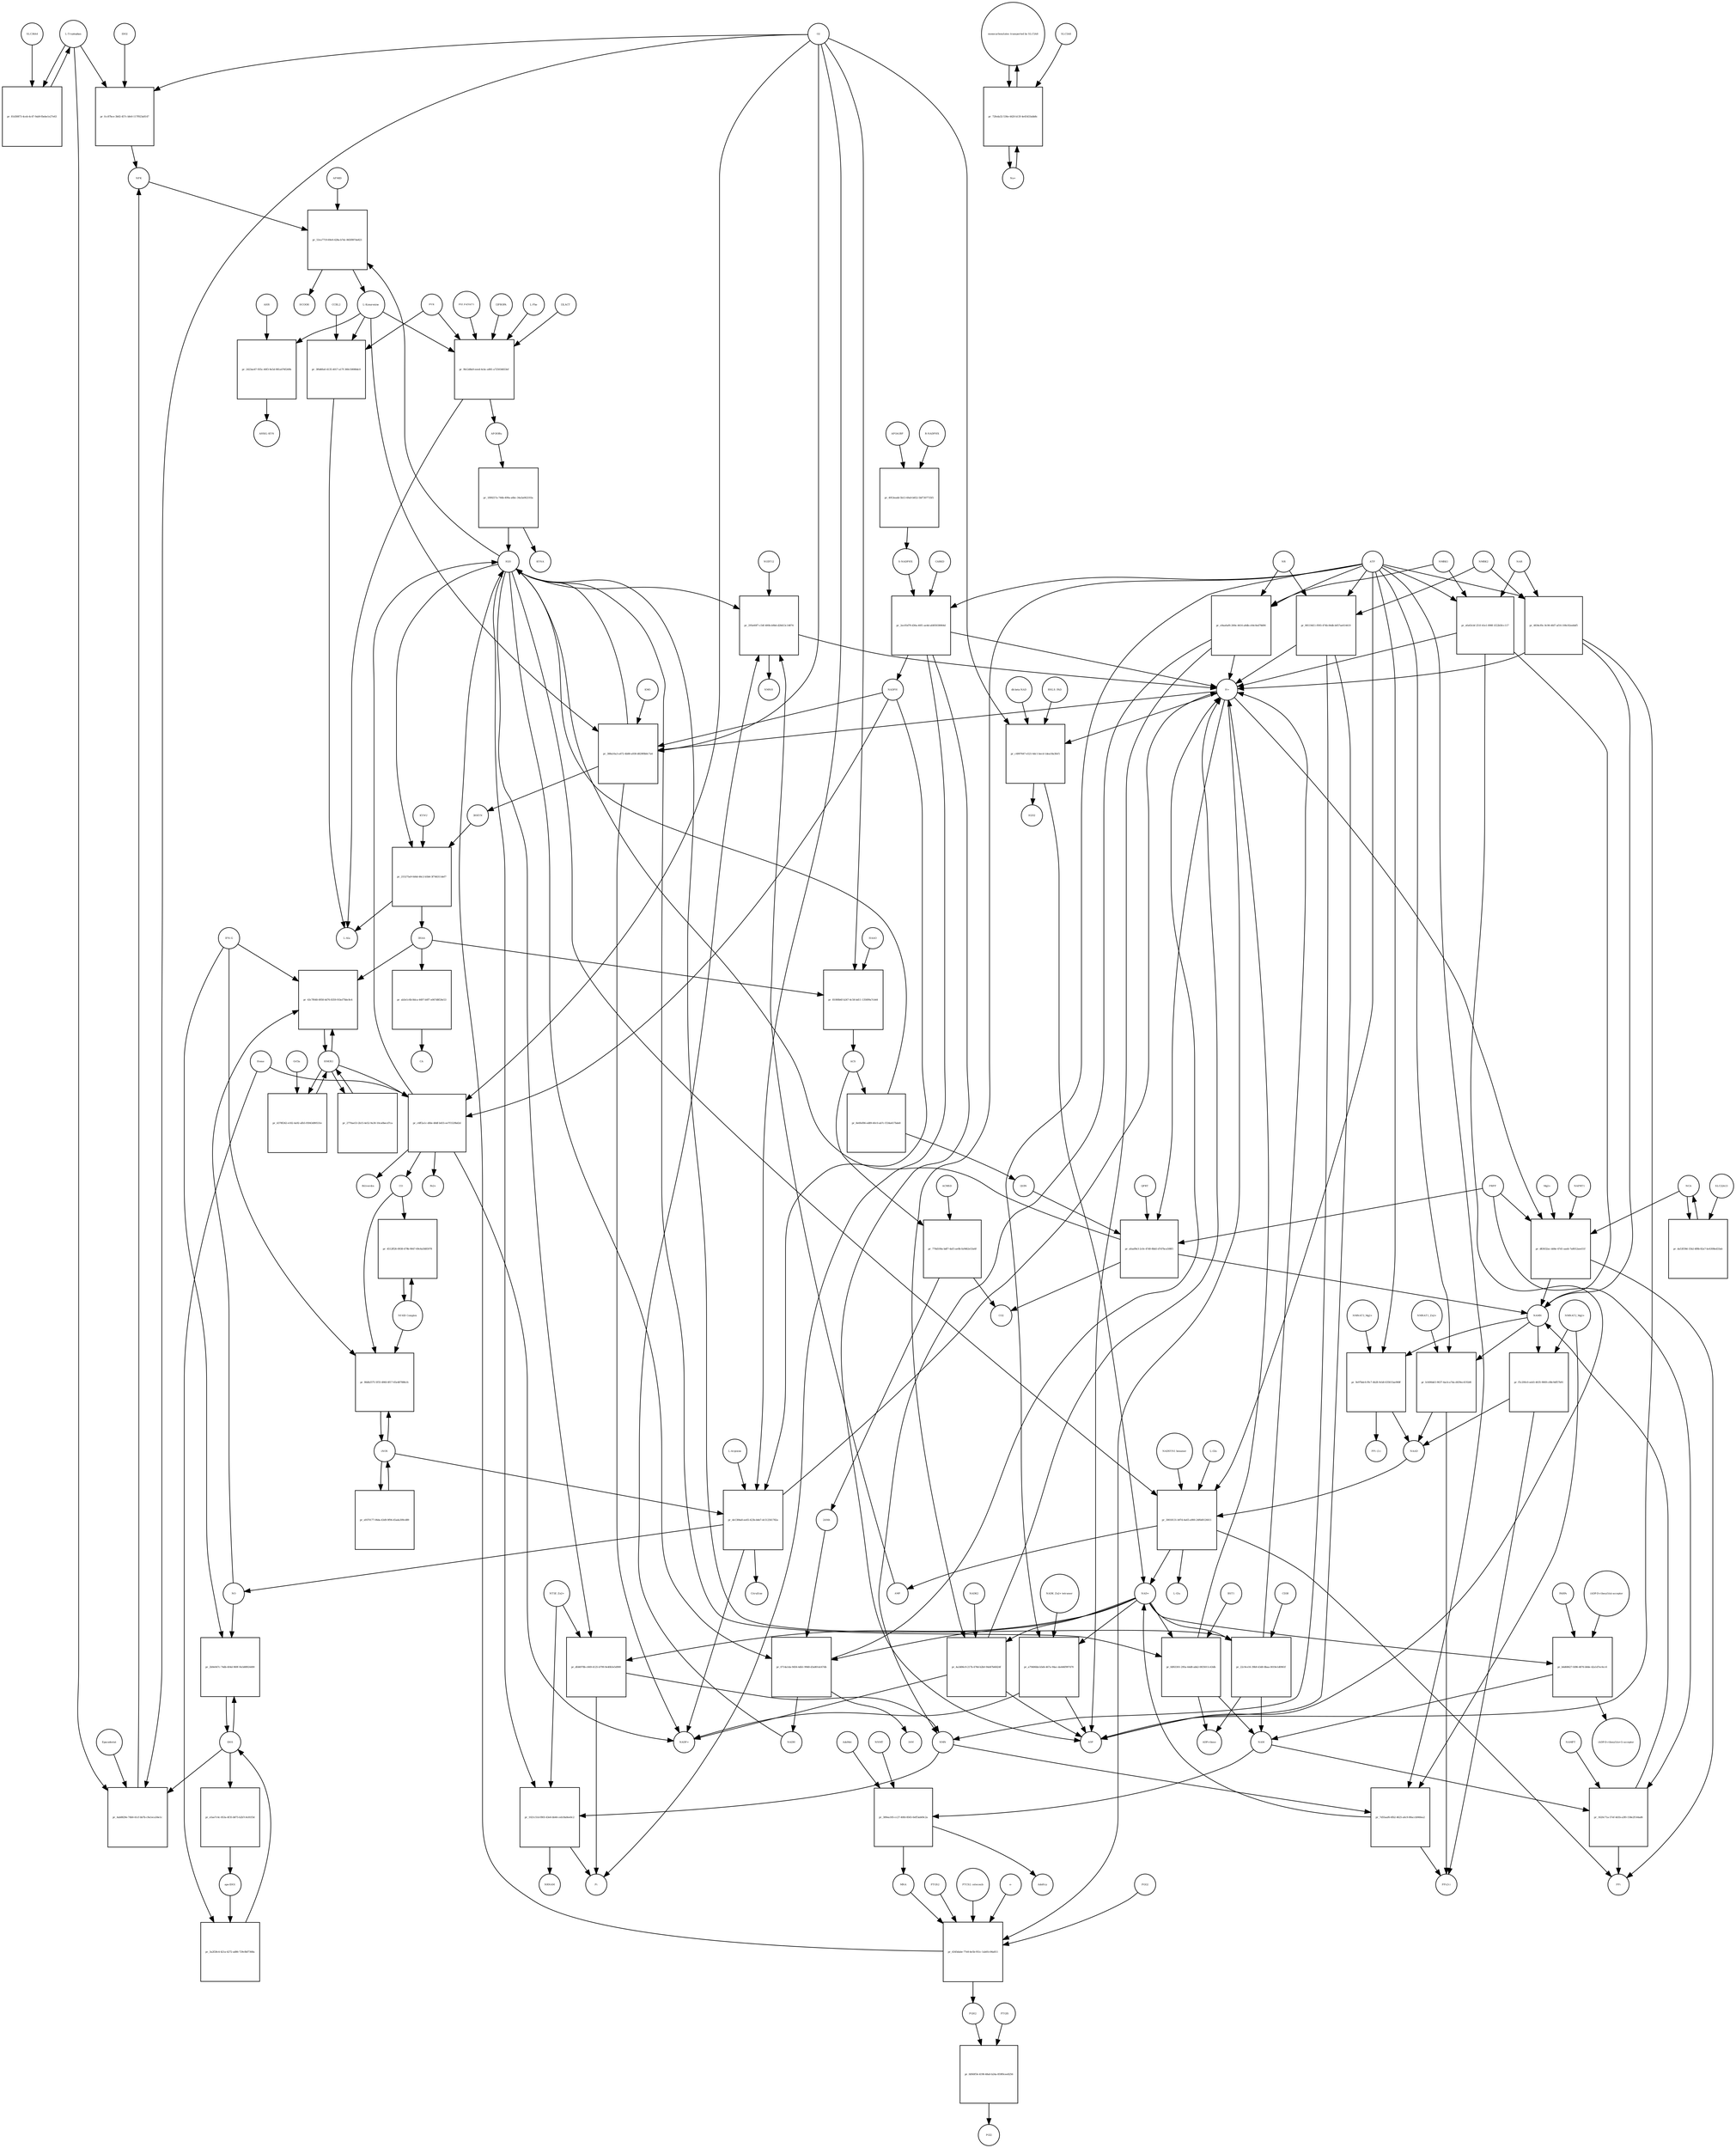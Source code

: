 strict digraph  {
"L-Tryptophan" [annotation="urn_miriam_obo.chebi_CHEBI%3A57912", bipartite=0, cls="simple chemical", fontsize=4, label="L-Tryptophan", shape=circle];
"pr_81d30873-4ceb-4c47-9ab9-fbebe1e27e63" [annotation="", bipartite=1, cls=process, fontsize=4, label="pr_81d30873-4ceb-4c47-9ab9-fbebe1e27e63", shape=square];
SLC36A4 [annotation=urn_miriam_uniprot_Q6YBV0, bipartite=0, cls=macromolecule, fontsize=4, label=SLC36A4, shape=circle];
"pr_fcc87bce-3b02-457c-bfe0-117f923a8147" [annotation="", bipartite=1, cls=process, fontsize=4, label="pr_fcc87bce-3b02-457c-bfe0-117f923a8147", shape=square];
NFK [annotation="urn_miriam_obo.chebi_CHEBI%3A18377", bipartite=0, cls="simple chemical", fontsize=4, label=NFK, shape=circle];
IDO2 [annotation=urn_miriam_uniprot_Q6ZQW0, bipartite=0, cls=macromolecule, fontsize=4, label=IDO2, shape=circle];
O2 [annotation="urn_miriam_obo.chebi_CHEBI%3A15379", bipartite=0, cls="simple chemical", fontsize=4, label=O2, shape=circle];
"pr_4ab8829e-74b0-41cf-bb7b-c9a1eca56e1c" [annotation="", bipartite=1, cls=process, fontsize=4, label="pr_4ab8829e-74b0-41cf-bb7b-c9a1eca56e1c", shape=square];
IDO1 [annotation=urn_miriam_uniprot_P14902, bipartite=0, cls=complex, fontsize=4, label=IDO1, shape=circle];
Epacadostat [annotation="", bipartite=0, cls="simple chemical", fontsize=4, label=Epacadostat, shape=circle];
"pr_53ca7719-69e9-428a-b7dc-865f897de821" [annotation="", bipartite=1, cls=process, fontsize=4, label="pr_53ca7719-69e9-428a-b7dc-865f897de821", shape=square];
"L-Kynurenine" [annotation="urn_miriam_obo.chebi_CHEBI%3A16946", bipartite=0, cls="simple chemical", fontsize=4, label="L-Kynurenine", shape=circle];
AFMID [annotation=urn_miriam_uniprot_Q63HM1, bipartite=0, cls=macromolecule, fontsize=4, label=AFMID, shape=circle];
H2O [annotation="urn_miriam_obo.chebi_CHEBI%3A15377", bipartite=0, cls="simple chemical", fontsize=4, label=H2O, shape=circle];
HCOOH [annotation="urn_miriam_obo.chebi_CHEBI%3A30751", bipartite=0, cls="simple chemical", fontsize=4, label=HCOOH, shape=circle];
"pr_9b12d8a9-eeed-4cbc-a881-a725034833ef" [annotation="", bipartite=1, cls=process, fontsize=4, label="pr_9b12d8a9-eeed-4cbc-a881-a725034833ef", shape=square];
"AP-DOBu" [annotation="urn_miriam_obo.chebi_CHEBI%3A17442", bipartite=0, cls="simple chemical", fontsize=4, label="AP-DOBu", shape=circle];
"PXLP-KYAT1" [annotation="urn_miriam_uniprot_Q16773|urn_miriam_obo.chebi_CHEBI%3A18405", bipartite=0, cls="complex multimer", fontsize=4, label="PXLP-KYAT1", shape=circle];
I3PROPA [annotation="urn_miriam_obo.chebi_CHEBI%3A43580", bipartite=0, cls=macromolecule, fontsize=4, label=I3PROPA, shape=circle];
"L-Phe" [annotation="urn_miriam_obo.chebi_CHEBI%3A58095", bipartite=0, cls="simple chemical", fontsize=4, label="L-Phe", shape=circle];
I3LACT [annotation="urn_miriam_obo.chebi_CHEBI%3A55528", bipartite=0, cls=macromolecule, fontsize=4, label=I3LACT, shape=circle];
PYR [annotation="urn_miriam_obo.chebi_CHEBI%3A15361", bipartite=0, cls="simple chemical", fontsize=4, label=PYR, shape=circle];
"L-Ala" [annotation="urn_miriam_obo.chebi_CHEBI%3A57972", bipartite=0, cls="simple chemical", fontsize=4, label="L-Ala", shape=circle];
"pr_3f6d6fa0-4135-4017-a17f-360c50088dc0" [annotation="", bipartite=1, cls=process, fontsize=4, label="pr_3f6d6fa0-4135-4017-a17f-360c50088dc0", shape=square];
CCBL2 [annotation=urn_miriam_uniprot_Q6YP21, bipartite=0, cls="macromolecule multimer", fontsize=4, label=CCBL2, shape=circle];
"pr_1f89257a-744b-499a-a6bc-34a5a062193a" [annotation="", bipartite=1, cls=process, fontsize=4, label="pr_1f89257a-744b-499a-a6bc-34a5a062193a", shape=square];
KYNA [annotation="urn_miriam_obo.chebi_CHEBI%3A18344", bipartite=0, cls="simple chemical", fontsize=4, label=KYNA, shape=circle];
"pr_388a16a3-a472-4b88-a938-d829f8b0c7a4" [annotation="", bipartite=1, cls=process, fontsize=4, label="pr_388a16a3-a472-4b88-a938-d829f8b0c7a4", shape=square];
"3HKYN" [annotation="urn_miriam_obo.chebi_CHEBI%3A17380", bipartite=0, cls="simple chemical", fontsize=4, label="3HKYN", shape=circle];
KMO [annotation=urn_miriam_uniprot_O15229, bipartite=0, cls=macromolecule, fontsize=4, label=KMO, shape=circle];
NADPH [annotation="urn_miriam_obo.chebi_CHEBI%3A16474", bipartite=0, cls="simple chemical", fontsize=4, label=NADPH, shape=circle];
"H+" [annotation="urn_miriam_obo.chebi_CHEBI%3A15378", bipartite=0, cls="simple chemical", fontsize=4, label="H+", shape=circle];
"NADP+" [annotation="urn_miriam_obo.chebi_CHEBI%3A18009", bipartite=0, cls="simple chemical", fontsize=4, label="NADP+", shape=circle];
"pr_215275a9-0d4d-46c2-b5b6-3f746311def7" [annotation="", bipartite=1, cls=process, fontsize=4, label="pr_215275a9-0d4d-46c2-b5b6-3f746311def7", shape=square];
"3HAA" [annotation="urn_miriam_obo.chebi_CHEBI%3A15793", bipartite=0, cls="simple chemical", fontsize=4, label="3HAA", shape=circle];
KYNU [annotation=urn_miriam_uniprot_Q16719, bipartite=0, cls="macromolecule multimer", fontsize=4, label=KYNU, shape=circle];
"pr_81080b6f-b247-4c58-bd11-135699a7cb44" [annotation="", bipartite=1, cls=process, fontsize=4, label="pr_81080b6f-b247-4c58-bd11-135699a7cb44", shape=square];
ACS [annotation="urn_miriam_obo.chebi_CHEBI%3A29044", bipartite=0, cls="simple chemical", fontsize=4, label=ACS, shape=circle];
HAAO [annotation=urn_miriam_uniprot_P46952, bipartite=0, cls=macromolecule, fontsize=4, label=HAAO, shape=circle];
"pr_776d100a-bdf7-4af3-ae0b-fa9462e53a6f" [annotation="", bipartite=1, cls=process, fontsize=4, label="pr_776d100a-bdf7-4af3-ae0b-fa9462e53a6f", shape=square];
"2AMA" [annotation="urn_miriam_obo.chebi_CHEBI%3A15745", bipartite=0, cls="simple chemical", fontsize=4, label="2AMA", shape=circle];
ACMSD [annotation=urn_miriam_uniprot_Q8TDX5, bipartite=0, cls="macromolecule multimer", fontsize=4, label=ACMSD, shape=circle];
CO2 [annotation="urn_miriam_obo.chebi_CHEBI%3A16526", bipartite=0, cls="simple chemical", fontsize=4, label=CO2, shape=circle];
"pr_0714a1da-9456-4db1-9948-d3a801dc67db" [annotation="", bipartite=1, cls=process, fontsize=4, label="pr_0714a1da-9456-4db1-9948-d3a801dc67db", shape=square];
"2AM" [annotation="urn_miriam_obo.chebi_CHEBI%3A16886", bipartite=0, cls="simple chemical", fontsize=4, label="2AM", shape=circle];
"NAD+" [annotation="urn_miriam_obo.chebi_CHEBI%3A57540", bipartite=0, cls="simple chemical", fontsize=4, label="NAD+", shape=circle];
NADH [annotation="urn_miriam_obo.chebi_CHEBI%3A57945", bipartite=0, cls="simple chemical", fontsize=4, label=NADH, shape=circle];
"pr_8e0fef86-ed89-40c0-ab7c-f334a617bde8" [annotation="", bipartite=1, cls=process, fontsize=4, label="pr_8e0fef86-ed89-40c0-ab7c-f334a617bde8", shape=square];
QUIN [annotation="urn_miriam_obo.chebi_CHEBI%3A16675", bipartite=0, cls="simple chemical", fontsize=4, label=QUIN, shape=circle];
"pr_2423ae47-935c-40f3-9e5d-981a476f249b" [annotation="", bipartite=1, cls=process, fontsize=4, label="pr_2423ae47-935c-40f3-9e5d-981a476f249b", shape=square];
AHR [annotation=urn_miriam_uniprot_P35869, bipartite=0, cls=macromolecule, fontsize=4, label=AHR, shape=circle];
"AHR/L-KYN" [annotation="", bipartite=0, cls=complex, fontsize=4, label="AHR/L-KYN", shape=circle];
"pr_2b9e047c-74db-404d-969f-f4cb88924490" [annotation="", bipartite=1, cls=process, fontsize=4, label="pr_2b9e047c-74db-404d-969f-f4cb88924490", shape=square];
NO [annotation="urn_miriam_obo.chebi_CHEBI%3A16480", bipartite=0, cls="simple chemical", fontsize=4, label=NO, shape=circle];
"IFN-G" [annotation=urn_miriam_uniprot_Q14609, bipartite=0, cls=macromolecule, fontsize=4, label="IFN-G", shape=circle];
iNOS [annotation=urn_miriam_uniprot_P35228, bipartite=0, cls=macromolecule, fontsize=4, label=iNOS, shape=circle];
"pr_86db2575-5f55-4960-8f17-65e487886cfc" [annotation="", bipartite=1, cls=process, fontsize=4, label="pr_86db2575-5f55-4960-8f17-65e487886cfc", shape=square];
"Nf-KB Complex" [annotation="urn_miriam_uniprot_P19838|urn_miriam_uniprot_Q04206|urn_miriam_uniprot_Q00653", bipartite=0, cls=complex, fontsize=4, label="Nf-KB Complex", shape=circle];
CO [annotation="urn_miriam_obo.chebi_CHEBI%3A17245", bipartite=0, cls="simple chemical", fontsize=4, label=CO, shape=circle];
"L-Arginine" [annotation="urn_miriam_obo.chebi_CHEBI%3A16467", bipartite=0, cls="simple chemical", fontsize=4, label="L-Arginine", shape=circle];
"pr_de1384a8-ee65-423b-bbb7-dc512561782a" [annotation="", bipartite=1, cls=process, fontsize=4, label="pr_de1384a8-ee65-423b-bbb7-dc512561782a", shape=square];
Citrulline [annotation="urn_miriam_obo.chebi_CHEBI%3A16349", bipartite=0, cls="simple chemical", fontsize=4, label=Citrulline, shape=circle];
"pr_ef470177-06da-43d9-9f94-45ada309cd89" [annotation="", bipartite=1, cls=process, fontsize=4, label="pr_ef470177-06da-43d9-9f94-45ada309cd89", shape=square];
"pr_e5ae7c4c-853a-4f35-b875-b2b7c4c81f3d" [annotation="", bipartite=1, cls=process, fontsize=4, label="pr_e5ae7c4c-853a-4f35-b875-b2b7c4c81f3d", shape=square];
"apo-IDO1" [annotation=urn_miriam_uniprot_P14902, bipartite=0, cls=macromolecule, fontsize=4, label="apo-IDO1", shape=circle];
"R-NADPHX" [annotation="urn_miriam_obo.chebi_CHEBI%3A64085", bipartite=0, cls="simple chemical", fontsize=4, label="R-NADPHX", shape=circle];
"pr_4953eadd-5b13-49a9-b652-5bf7307735f1" [annotation="", bipartite=1, cls=process, fontsize=4, label="pr_4953eadd-5b13-49a9-b652-5bf7307735f1", shape=square];
"S-NADPHX" [annotation="urn_miriam_obo.chebi_CHEBI%3A64084", bipartite=0, cls="simple chemical", fontsize=4, label="S-NADPHX", shape=circle];
APOA1BP [annotation=urn_miriam_uniprot_O95544, bipartite=0, cls="macromolecule multimer", fontsize=4, label=APOA1BP, shape=circle];
"pr_2ec05d79-d36a-40f1-ae4d-afd05038064d" [annotation="", bipartite=1, cls=process, fontsize=4, label="pr_2ec05d79-d36a-40f1-ae4d-afd05038064d", shape=square];
CARKD [annotation=urn_miriam_uniprot_Q8IW45, bipartite=0, cls=macromolecule, fontsize=4, label=CARKD, shape=circle];
ATP [annotation="urn_miriam_obo.chebi_CHEBI%3A30616", bipartite=0, cls="simple chemical", fontsize=4, label=ATP, shape=circle];
ADP [annotation="urn_miriam_obo.chebi_CHEBI%3A456216", bipartite=0, cls="simple chemical", fontsize=4, label=ADP, shape=circle];
Pi [annotation="urn_miriam_obo.chebi_CHEBI%3A18367", bipartite=0, cls="simple chemical", fontsize=4, label=Pi, shape=circle];
"pr_4a3d06c9-217b-478d-b2b0-94d47b6fd24f" [annotation="", bipartite=1, cls=process, fontsize=4, label="pr_4a3d06c9-217b-478d-b2b0-94d47b6fd24f", shape=square];
NADK2 [annotation=urn_miriam_uniprot_Q4G0N4, bipartite=0, cls="macromolecule multimer", fontsize=4, label=NADK2, shape=circle];
NAMN [annotation="urn_miriam_obo.chebi_CHEBI%3A15763", bipartite=0, cls="simple chemical", fontsize=4, label=NAMN, shape=circle];
"pr_9e97bdc6-f9c7-4b28-9cb8-635615ae968f" [annotation="", bipartite=1, cls=process, fontsize=4, label="pr_9e97bdc6-f9c7-4b28-9cb8-635615ae968f", shape=square];
NAAD [annotation="urn_miriam_obo.chebi_CHEBI%3A18304", bipartite=0, cls="simple chemical", fontsize=4, label=NAAD, shape=circle];
"NMNAT3_Mg2+" [annotation="urn_miriam_uniprot_Q96T66|urn_miriam_obo.chebi_CHEBI%3A18420", bipartite=0, cls="complex multimer", fontsize=4, label="NMNAT3_Mg2+", shape=circle];
"PPi (3-)" [annotation="urn_miriam_obo.chebi_CHEBI%3A33019", bipartite=0, cls="simple chemical", fontsize=4, label="PPi (3-)", shape=circle];
"pr_f5c200c0-eeb5-4635-9069-c88c9df57b91" [annotation="", bipartite=1, cls=process, fontsize=4, label="pr_f5c200c0-eeb5-4635-9069-c88c9df57b91", shape=square];
"NMNAT2_Mg2+" [annotation="urn_miriam_uniprot_Q9BZQ4|urn_miriam_obo.chebi_CHEBI%3A18420", bipartite=0, cls=complex, fontsize=4, label="NMNAT2_Mg2+", shape=circle];
"PPi(3-)" [annotation="urn_miriam_obo.chebi_CHEBI%3A33019", bipartite=0, cls="simple chemical", fontsize=4, label="PPi(3-)", shape=circle];
NAR [annotation="urn_miriam_obo.chebi_CHEBI%3A58527", bipartite=0, cls="simple chemical", fontsize=4, label=NAR, shape=circle];
"pr_efa63cbf-251f-41e1-898f-1f22b5fcc117" [annotation="", bipartite=1, cls=process, fontsize=4, label="pr_efa63cbf-251f-41e1-898f-1f22b5fcc117", shape=square];
NMRK1 [annotation=urn_miriam_uniprot_Q9NWW6, bipartite=0, cls=macromolecule, fontsize=4, label=NMRK1, shape=circle];
"pr_4834cf0c-9c90-4fd7-af16-108c92eebbf5" [annotation="", bipartite=1, cls=process, fontsize=4, label="pr_4834cf0c-9c90-4fd7-af16-108c92eebbf5", shape=square];
NMRK2 [annotation=urn_miriam_uniprot_Q9NPI5, bipartite=0, cls=macromolecule, fontsize=4, label=NMRK2, shape=circle];
"pr_30018131-b97d-4a65-a900-24f6d0126611" [annotation="", bipartite=1, cls=process, fontsize=4, label="pr_30018131-b97d-4a65-a900-24f6d0126611", shape=square];
"NADSYN1 hexamer" [annotation=urn_miriam_uniprot_Q6IA69, bipartite=0, cls="macromolecule multimer", fontsize=4, label="NADSYN1 hexamer", shape=circle];
"L-Gln" [annotation="urn_miriam_obo.chebi_CHEBI%3A58359", bipartite=0, cls="simple chemical", fontsize=4, label="L-Gln", shape=circle];
"L-Glu" [annotation="urn_miriam_obo.chebi_CHEBI%3A29985", bipartite=0, cls="simple chemical", fontsize=4, label="L-Glu", shape=circle];
AMP [annotation="urn_miriam_obo.chebi_CHEBI%3A16027", bipartite=0, cls="simple chemical", fontsize=4, label=AMP, shape=circle];
PPi [annotation="urn_miriam_obo.chebi_CHEBI%3A29888", bipartite=0, cls="simple chemical", fontsize=4, label=PPi, shape=circle];
NMN [annotation="urn_miriam_obo.chebi_CHEBI%3A14649", bipartite=0, cls="simple chemical", fontsize=4, label=NMN, shape=circle];
"pr_7d55aaf6-6fb2-4625-a6c9-80accb940ea2" [annotation="", bipartite=1, cls=process, fontsize=4, label="pr_7d55aaf6-6fb2-4625-a6c9-80accb940ea2", shape=square];
NR [annotation="urn_miriam_obo.chebi_CHEBI%3A15927", bipartite=0, cls="simple chemical", fontsize=4, label=NR, shape=circle];
"pr_e9aa6af6-260e-4416-a8db-c64c0ed78d06" [annotation="", bipartite=1, cls=process, fontsize=4, label="pr_e9aa6af6-260e-4416-a8db-c64c0ed78d06", shape=square];
"pr_80119d11-f093-474b-84db-b057ae614419" [annotation="", bipartite=1, cls=process, fontsize=4, label="pr_80119d11-f093-474b-84db-b057ae614419", shape=square];
NCA [annotation="urn_miriam_obo.chebi_CHEBI%3A32544", bipartite=0, cls="simple chemical", fontsize=4, label=NCA, shape=circle];
"pr_d83632ac-dd4e-47d1-aaeb-7a8012aee51f" [annotation="", bipartite=1, cls=process, fontsize=4, label="pr_d83632ac-dd4e-47d1-aaeb-7a8012aee51f", shape=square];
NAPRT1 [annotation=urn_miriam_uniprot_Q6XQN6, bipartite=0, cls="macromolecule multimer", fontsize=4, label=NAPRT1, shape=circle];
"Mg2+" [annotation="urn_miriam_obo.chebi_CHEBI%3A18420", bipartite=0, cls="simple chemical", fontsize=4, label="Mg2+", shape=circle];
PRPP [annotation="urn_miriam_obo.chebi_CHEBI%3A17111", bipartite=0, cls="simple chemical", fontsize=4, label=PRPP, shape=circle];
"pr_b6d68627-fd96-4876-b8de-42a1d7ec6cc6" [annotation="", bipartite=1, cls=process, fontsize=4, label="pr_b6d68627-fd96-4876-b8de-42a1d7ec6cc6", shape=square];
NAM [annotation="urn_miriam_obo.chebi_CHEBI%3A17154", bipartite=0, cls="simple chemical", fontsize=4, label=NAM, shape=circle];
PARPs [annotation="urn_miriam_uniprot_Q8N5Y8|urn_miriam_uniprot_Q53GL7|urn_miriam_uniprot_Q8IXQ6", bipartite=0, cls=macromolecule, fontsize=4, label=PARPs, shape=circle];
"(ADP-D-ribosyl)(n)-acceptor" [annotation="urn_miriam_obo.chebi_CHEBI%3A133202", bipartite=0, cls="simple chemical", fontsize=4, label="(ADP-D-ribosyl)(n)-acceptor", shape=circle];
"(ADP-D-ribosyl)(n+1)-acceptor" [annotation="urn_miriam_obo.chebi_CHEBI%3A133203", bipartite=0, cls="simple chemical", fontsize=4, label="(ADP-D-ribosyl)(n+1)-acceptor", shape=circle];
"pr_1620c71a-57ef-4d1b-a3f0-158e2f144ad6" [annotation="", bipartite=1, cls=process, fontsize=4, label="pr_1620c71a-57ef-4d1b-a3f0-158e2f144ad6", shape=square];
NAMPT [annotation=urn_miriam_uniprot_P43490, bipartite=0, cls=macromolecule, fontsize=4, label=NAMPT, shape=circle];
"pr_389ea185-cc27-40fd-8565-0eff3ab69c2a" [annotation="", bipartite=1, cls=process, fontsize=4, label="pr_389ea185-cc27-40fd-8565-0eff3ab69c2a", shape=square];
MNA [annotation="urn_miriam_obo.chebi_CHEBI%3A16797", bipartite=0, cls="simple chemical", fontsize=4, label=MNA, shape=circle];
NNMT [annotation=urn_miriam_uniprot_P40261, bipartite=0, cls=macromolecule, fontsize=4, label=NNMT, shape=circle];
AdoMet [annotation="urn_miriam_obo.chebi_CHEBI%3A15414", bipartite=0, cls="simple chemical", fontsize=4, label=AdoMet, shape=circle];
AdoHcy [annotation="urn_miriam_obo.chebi_CHEBI%3A16680", bipartite=0, cls="simple chemical", fontsize=4, label=AdoHcy, shape=circle];
"pr_afaaf8e3-2cfe-47d0-8bb5-d7d7bca508f1" [annotation="", bipartite=1, cls=process, fontsize=4, label="pr_afaaf8e3-2cfe-47d0-8bb5-d7d7bca508f1", shape=square];
QPRT [annotation=urn_miriam_uniprot_Q15274, bipartite=0, cls=macromolecule, fontsize=4, label=QPRT, shape=circle];
"pr_a79406bb-b5d4-467a-94ac-da446f997470" [annotation="", bipartite=1, cls=process, fontsize=4, label="pr_a79406bb-b5d4-467a-94ac-da446f997470", shape=square];
"NADK_Zn2+ tetramer" [annotation="urn_miriam_uniprot_O95544|urn_miriam_obo.chebi_CHEBI%3A29105", bipartite=0, cls="complex multimer", fontsize=4, label="NADK_Zn2+ tetramer", shape=circle];
"pr_fdf63301-295a-44d8-abb2-0835011c43db" [annotation="", bipartite=1, cls=process, fontsize=4, label="pr_fdf63301-295a-44d8-abb2-0835011c43db", shape=square];
"ADP-ribose" [annotation="urn_miriam_obo.chebi_CHEBI%3A57967", bipartite=0, cls="simple chemical", fontsize=4, label="ADP-ribose", shape=circle];
BST1 [annotation=urn_miriam_uniprot_Q10588, bipartite=0, cls="macromolecule multimer", fontsize=4, label=BST1, shape=circle];
"pr_22c9ce16-39b9-43d0-8baa-0019e1d0961f" [annotation="", bipartite=1, cls=process, fontsize=4, label="pr_22c9ce16-39b9-43d0-8baa-0019e1d0961f", shape=square];
CD38 [annotation=urn_miriam_uniprot_P28907, bipartite=0, cls=macromolecule, fontsize=4, label=CD38, shape=circle];
"dh-beta-NAD" [annotation="urn_miriam_obo.chebi_CHEBI%3A90171|urn_miriam_obo.chebi_CHEBI%3A90174", bipartite=0, cls="simple chemical", fontsize=4, label="dh-beta-NAD", shape=circle];
"pr_c4997647-e521-4dc1-becd-1dea18a3fef1" [annotation="", bipartite=1, cls=process, fontsize=4, label="pr_c4997647-e521-4dc1-becd-1dea18a3fef1", shape=square];
H2O2 [annotation="urn_miriam_obo.chebi_CHEBI%3A16240", bipartite=0, cls="simple chemical", fontsize=4, label=H2O2, shape=circle];
RNLS_FAD [annotation="urn_miriam_uniprot_Q5VYX0|urn_miriam_obo.chebi_CHEBI%3A16238", bipartite=0, cls=complex, fontsize=4, label=RNLS_FAD, shape=circle];
"pr_dfd4978b-c669-4125-b799-9e40b5e5d900" [annotation="", bipartite=1, cls=process, fontsize=4, label="pr_dfd4978b-c669-4125-b799-9e40b5e5d900", shape=square];
"NT5E_Zn2+" [annotation="urn_miriam_uniprot_P21589|urn_miriam_obo.chebi_CHEBI%3A29105", bipartite=0, cls="complex multimer", fontsize=4, label="NT5E_Zn2+", shape=circle];
"pr_1021c51d-f803-43e6-bb44-ceb18a8ee0c2" [annotation="", bipartite=1, cls=process, fontsize=4, label="pr_1021c51d-f803-43e6-bb44-ceb18a8ee0c2", shape=square];
NRNAM [annotation="urn_miriam_obo.chebi_CHEBI%3A15927", bipartite=0, cls="simple chemical", fontsize=4, label=NRNAM, shape=circle];
"pr_da53f39d-15b2-4f8b-82a7-bc6308ed33ab" [annotation="", bipartite=1, cls=process, fontsize=4, label="pr_da53f39d-15b2-4f8b-82a7-bc6308ed33ab", shape=square];
SLC22A13 [annotation=urn_miriam_uniprot_Q9Y226, bipartite=0, cls=macromolecule, fontsize=4, label=SLC22A13, shape=circle];
"pr_295e60f7-c54f-400b-b9b4-d28d13c14874" [annotation="", bipartite=1, cls=process, fontsize=4, label="pr_295e60f7-c54f-400b-b9b4-d28d13c14874", shape=square];
NMNH [annotation="urn_miriam_obo.chebi_CHEBI%3A74452", bipartite=0, cls="simple chemical", fontsize=4, label=NMNH, shape=circle];
NUDT12 [annotation=urn_miriam_uniprot_Q9BQG2, bipartite=0, cls=macromolecule, fontsize=4, label=NUDT12, shape=circle];
"pr_b1406de5-9637-4acb-a7da-d439ec4192d6" [annotation="", bipartite=1, cls=process, fontsize=4, label="pr_b1406de5-9637-4acb-a7da-d439ec4192d6", shape=square];
"NMNAT1_Zn2+" [annotation="urn_miriam_uniprot_Q9HAN9|urn_miriam_obo.chebi_CHEBI%3A29105", bipartite=0, cls="complex multimer", fontsize=4, label="NMNAT1_Zn2+", shape=circle];
PGG2 [annotation="urn_miriam_obo.chebi_CHEBI%3A27647", bipartite=0, cls="simple chemical", fontsize=4, label=PGG2, shape=circle];
"pr_4345dabe-77e8-4e5b-951c-1ab01c06a811" [annotation="", bipartite=1, cls=process, fontsize=4, label="pr_4345dabe-77e8-4e5b-951c-1ab01c06a811", shape=square];
PGH2 [annotation="urn_miriam_obo.chebi_CHEBI%3A15554", bipartite=0, cls="simple chemical", fontsize=4, label=PGH2, shape=circle];
PTGS2 [annotation=urn_miriam_uniprot_P35354, bipartite=0, cls="macromolecule multimer", fontsize=4, label=PTGS2, shape=circle];
PTCS2_celecoxib [annotation="urn_miriam_uniprot_P35354|urn_miriam_obo.chebi_CHEBI%3A41423", bipartite=0, cls=complex, fontsize=4, label=PTCS2_celecoxib, shape=circle];
"e-" [annotation="urn_miriam_obo.chebi_CHEBI%3A10545", bipartite=0, cls="simple chemical", fontsize=4, label="e-", shape=circle];
"pr_fdf40f54-4198-48a0-b24a-859f0cee8256" [annotation="", bipartite=1, cls=process, fontsize=4, label="pr_fdf40f54-4198-48a0-b24a-859f0cee8256", shape=square];
PGI2 [annotation="urn_miriam_obo.chebi_CHEBI%3A15552", bipartite=0, cls="simple chemical", fontsize=4, label=PGI2, shape=circle];
PTGIS [annotation=urn_miriam_uniprot_Q16647, bipartite=0, cls=macromolecule, fontsize=4, label=PTGIS, shape=circle];
"monocarboxylates transported by SLC5A8" [annotation="", bipartite=0, cls="simple chemical", fontsize=4, label="monocarboxylates transported by SLC5A8", shape=circle];
"pr_72feda32-536e-4420-b13f-4e45433abb8c" [annotation="", bipartite=1, cls=process, fontsize=4, label="pr_72feda32-536e-4420-b13f-4e45433abb8c", shape=square];
SLC5A8 [annotation=urn_miriam_uniprot_Q8N695, bipartite=0, cls=macromolecule, fontsize=4, label=SLC5A8, shape=circle];
"Na+" [annotation="urn_miriam_obo.chebi_CHEBI%3A29101", bipartite=0, cls="simple chemical", fontsize=4, label="Na+", shape=circle];
HMOX1 [annotation="", bipartite=0, cls=macromolecule, fontsize=4, label=HMOX1, shape=circle];
"pr_43c7f648-4958-4d76-8359-91bcf7bbc8c4" [annotation="", bipartite=1, cls=process, fontsize=4, label="pr_43c7f648-4958-4d76-8359-91bcf7bbc8c4", shape=square];
"pr_2770ae53-2b15-4e52-9a30-10ca0becd7ca" [annotation="", bipartite=1, cls=process, fontsize=4, label="pr_2770ae53-2b15-4e52-9a30-10ca0becd7ca", shape=square];
Heme [annotation="urn_miriam_obo.chebi_CHEBI%3A30413", bipartite=0, cls="simple chemical", fontsize=4, label=Heme, shape=circle];
"pr_c6ff2a1c-dfde-48df-b455-ee7f1529bd2d" [annotation="", bipartite=1, cls=process, fontsize=4, label="pr_c6ff2a1c-dfde-48df-b455-ee7f1529bd2d", shape=square];
Biliverdin [annotation="urn_miriam_obo.chebi_CHEBI%3A17033", bipartite=0, cls="simple chemical", fontsize=4, label=Biliverdin, shape=circle];
"Fe2+" [annotation="urn_miriam_obo.chebi_CHEBI%3A29033", bipartite=0, cls="simple chemical", fontsize=4, label="Fe2+", shape=circle];
"pr_4378f262-e182-4a92-afb5-05943d90531e" [annotation="", bipartite=1, cls=process, fontsize=4, label="pr_4378f262-e182-4a92-afb5-05943d90531e", shape=square];
Orf3a [annotation="urn_miriam_ncbiprotein_BCD58754|urn_miriam_uniprot_P0DTC3", bipartite=0, cls=macromolecule, fontsize=4, label=Orf3a, shape=circle];
"pr_4512ff26-0938-479b-9047-69c6a5685978" [annotation="", bipartite=1, cls=process, fontsize=4, label="pr_4512ff26-0938-479b-9047-69c6a5685978", shape=square];
"pr_3a2f28c4-421a-4272-ad86-729c8bf7368a" [annotation="", bipartite=1, cls=process, fontsize=4, label="pr_3a2f28c4-421a-4272-ad86-729c8bf7368a", shape=square];
"pr_ab3e1c6b-8dca-4497-b0f7-e067d8f24e53" [annotation="", bipartite=1, cls="omitted process", fontsize=4, label="pr_ab3e1c6b-8dca-4497-b0f7-e067d8f24e53", shape=square];
CA [annotation="", bipartite=0, cls="simple chemical", fontsize=4, label=CA, shape=circle];
"L-Tryptophan" -> "pr_81d30873-4ceb-4c47-9ab9-fbebe1e27e63"  [annotation="", interaction_type=consumption];
"L-Tryptophan" -> "pr_fcc87bce-3b02-457c-bfe0-117f923a8147"  [annotation="", interaction_type=consumption];
"L-Tryptophan" -> "pr_4ab8829e-74b0-41cf-bb7b-c9a1eca56e1c"  [annotation="", interaction_type=consumption];
"pr_81d30873-4ceb-4c47-9ab9-fbebe1e27e63" -> "L-Tryptophan"  [annotation="", interaction_type=production];
SLC36A4 -> "pr_81d30873-4ceb-4c47-9ab9-fbebe1e27e63"  [annotation="", interaction_type=catalysis];
"pr_fcc87bce-3b02-457c-bfe0-117f923a8147" -> NFK  [annotation="", interaction_type=production];
NFK -> "pr_53ca7719-69e9-428a-b7dc-865f897de821"  [annotation="", interaction_type=consumption];
IDO2 -> "pr_fcc87bce-3b02-457c-bfe0-117f923a8147"  [annotation="", interaction_type=catalysis];
O2 -> "pr_fcc87bce-3b02-457c-bfe0-117f923a8147"  [annotation="", interaction_type=consumption];
O2 -> "pr_4ab8829e-74b0-41cf-bb7b-c9a1eca56e1c"  [annotation="", interaction_type=consumption];
O2 -> "pr_388a16a3-a472-4b88-a938-d829f8b0c7a4"  [annotation="", interaction_type=consumption];
O2 -> "pr_81080b6f-b247-4c58-bd11-135699a7cb44"  [annotation="", interaction_type=consumption];
O2 -> "pr_de1384a8-ee65-423b-bbb7-dc512561782a"  [annotation="", interaction_type=consumption];
O2 -> "pr_c4997647-e521-4dc1-becd-1dea18a3fef1"  [annotation="", interaction_type=consumption];
O2 -> "pr_c6ff2a1c-dfde-48df-b455-ee7f1529bd2d"  [annotation="", interaction_type=consumption];
"pr_4ab8829e-74b0-41cf-bb7b-c9a1eca56e1c" -> NFK  [annotation="", interaction_type=production];
IDO1 -> "pr_4ab8829e-74b0-41cf-bb7b-c9a1eca56e1c"  [annotation="urn_miriam_pubmed_29531094|urn_miriam_pubmed_28523098|urn_miriam_pubmed_30338242|urn_miriam_pubmed_32292563", interaction_type=catalysis];
IDO1 -> "pr_2b9e047c-74db-404d-969f-f4cb88924490"  [annotation="", interaction_type=consumption];
IDO1 -> "pr_e5ae7c4c-853a-4f35-b875-b2b7c4c81f3d"  [annotation="", interaction_type=consumption];
Epacadostat -> "pr_4ab8829e-74b0-41cf-bb7b-c9a1eca56e1c"  [annotation="urn_miriam_pubmed_29531094|urn_miriam_pubmed_28523098|urn_miriam_pubmed_30338242|urn_miriam_pubmed_32292563", interaction_type=inhibition];
"pr_53ca7719-69e9-428a-b7dc-865f897de821" -> "L-Kynurenine"  [annotation="", interaction_type=production];
"pr_53ca7719-69e9-428a-b7dc-865f897de821" -> HCOOH  [annotation="", interaction_type=production];
"L-Kynurenine" -> "pr_9b12d8a9-eeed-4cbc-a881-a725034833ef"  [annotation="", interaction_type=consumption];
"L-Kynurenine" -> "pr_3f6d6fa0-4135-4017-a17f-360c50088dc0"  [annotation="", interaction_type=consumption];
"L-Kynurenine" -> "pr_388a16a3-a472-4b88-a938-d829f8b0c7a4"  [annotation="", interaction_type=consumption];
"L-Kynurenine" -> "pr_2423ae47-935c-40f3-9e5d-981a476f249b"  [annotation="", interaction_type=consumption];
AFMID -> "pr_53ca7719-69e9-428a-b7dc-865f897de821"  [annotation=urn_miriam_pubmed_29531094, interaction_type=catalysis];
H2O -> "pr_53ca7719-69e9-428a-b7dc-865f897de821"  [annotation="", interaction_type=consumption];
H2O -> "pr_215275a9-0d4d-46c2-b5b6-3f746311def7"  [annotation="", interaction_type=consumption];
H2O -> "pr_0714a1da-9456-4db1-9948-d3a801dc67db"  [annotation="", interaction_type=consumption];
H2O -> "pr_30018131-b97d-4a65-a900-24f6d0126611"  [annotation="", interaction_type=consumption];
H2O -> "pr_fdf63301-295a-44d8-abb2-0835011c43db"  [annotation="", interaction_type=consumption];
H2O -> "pr_22c9ce16-39b9-43d0-8baa-0019e1d0961f"  [annotation="", interaction_type=consumption];
H2O -> "pr_dfd4978b-c669-4125-b799-9e40b5e5d900"  [annotation="", interaction_type=consumption];
H2O -> "pr_1021c51d-f803-43e6-bb44-ceb18a8ee0c2"  [annotation="", interaction_type=consumption];
H2O -> "pr_295e60f7-c54f-400b-b9b4-d28d13c14874"  [annotation="", interaction_type=consumption];
"pr_9b12d8a9-eeed-4cbc-a881-a725034833ef" -> "AP-DOBu"  [annotation="", interaction_type=production];
"pr_9b12d8a9-eeed-4cbc-a881-a725034833ef" -> "L-Ala"  [annotation="", interaction_type=production];
"AP-DOBu" -> "pr_1f89257a-744b-499a-a6bc-34a5a062193a"  [annotation="", interaction_type=consumption];
"PXLP-KYAT1" -> "pr_9b12d8a9-eeed-4cbc-a881-a725034833ef"  [annotation="", interaction_type=catalysis];
I3PROPA -> "pr_9b12d8a9-eeed-4cbc-a881-a725034833ef"  [annotation="", interaction_type=inhibition];
"L-Phe" -> "pr_9b12d8a9-eeed-4cbc-a881-a725034833ef"  [annotation="", interaction_type=inhibition];
I3LACT -> "pr_9b12d8a9-eeed-4cbc-a881-a725034833ef"  [annotation="", interaction_type=inhibition];
PYR -> "pr_9b12d8a9-eeed-4cbc-a881-a725034833ef"  [annotation="", interaction_type=consumption];
PYR -> "pr_3f6d6fa0-4135-4017-a17f-360c50088dc0"  [annotation="", interaction_type=consumption];
"pr_3f6d6fa0-4135-4017-a17f-360c50088dc0" -> "L-Ala"  [annotation="", interaction_type=production];
CCBL2 -> "pr_3f6d6fa0-4135-4017-a17f-360c50088dc0"  [annotation="", interaction_type=catalysis];
"pr_1f89257a-744b-499a-a6bc-34a5a062193a" -> KYNA  [annotation="", interaction_type=production];
"pr_1f89257a-744b-499a-a6bc-34a5a062193a" -> H2O  [annotation="", interaction_type=production];
"pr_388a16a3-a472-4b88-a938-d829f8b0c7a4" -> "3HKYN"  [annotation="", interaction_type=production];
"pr_388a16a3-a472-4b88-a938-d829f8b0c7a4" -> H2O  [annotation="", interaction_type=production];
"pr_388a16a3-a472-4b88-a938-d829f8b0c7a4" -> "NADP+"  [annotation="", interaction_type=production];
"3HKYN" -> "pr_215275a9-0d4d-46c2-b5b6-3f746311def7"  [annotation="", interaction_type=consumption];
KMO -> "pr_388a16a3-a472-4b88-a938-d829f8b0c7a4"  [annotation="", interaction_type=catalysis];
NADPH -> "pr_388a16a3-a472-4b88-a938-d829f8b0c7a4"  [annotation="", interaction_type=consumption];
NADPH -> "pr_de1384a8-ee65-423b-bbb7-dc512561782a"  [annotation="", interaction_type=consumption];
NADPH -> "pr_c6ff2a1c-dfde-48df-b455-ee7f1529bd2d"  [annotation="", interaction_type=consumption];
"H+" -> "pr_388a16a3-a472-4b88-a938-d829f8b0c7a4"  [annotation="", interaction_type=consumption];
"H+" -> "pr_d83632ac-dd4e-47d1-aaeb-7a8012aee51f"  [annotation="", interaction_type=consumption];
"H+" -> "pr_afaaf8e3-2cfe-47d0-8bb5-d7d7bca508f1"  [annotation="", interaction_type=consumption];
"H+" -> "pr_c4997647-e521-4dc1-becd-1dea18a3fef1"  [annotation="", interaction_type=consumption];
"H+" -> "pr_4345dabe-77e8-4e5b-951c-1ab01c06a811"  [annotation="", interaction_type=consumption];
"pr_215275a9-0d4d-46c2-b5b6-3f746311def7" -> "3HAA"  [annotation="", interaction_type=production];
"pr_215275a9-0d4d-46c2-b5b6-3f746311def7" -> "L-Ala"  [annotation="", interaction_type=production];
"3HAA" -> "pr_81080b6f-b247-4c58-bd11-135699a7cb44"  [annotation="", interaction_type=consumption];
"3HAA" -> "pr_43c7f648-4958-4d76-8359-91bcf7bbc8c4"  [annotation="urn_miriam_pubmed_15249210|urn_miriam_pubmed_11287117|urn_miriam_pubmed_12706494", interaction_type=catalysis];
"3HAA" -> "pr_ab3e1c6b-8dca-4497-b0f7-e067d8f24e53"  [annotation="", interaction_type=consumption];
KYNU -> "pr_215275a9-0d4d-46c2-b5b6-3f746311def7"  [annotation="", interaction_type=catalysis];
"pr_81080b6f-b247-4c58-bd11-135699a7cb44" -> ACS  [annotation="", interaction_type=production];
ACS -> "pr_776d100a-bdf7-4af3-ae0b-fa9462e53a6f"  [annotation="", interaction_type=consumption];
ACS -> "pr_8e0fef86-ed89-40c0-ab7c-f334a617bde8"  [annotation="", interaction_type=consumption];
HAAO -> "pr_81080b6f-b247-4c58-bd11-135699a7cb44"  [annotation="", interaction_type=catalysis];
"pr_776d100a-bdf7-4af3-ae0b-fa9462e53a6f" -> "2AMA"  [annotation="", interaction_type=production];
"pr_776d100a-bdf7-4af3-ae0b-fa9462e53a6f" -> CO2  [annotation="", interaction_type=production];
"2AMA" -> "pr_0714a1da-9456-4db1-9948-d3a801dc67db"  [annotation="", interaction_type=consumption];
ACMSD -> "pr_776d100a-bdf7-4af3-ae0b-fa9462e53a6f"  [annotation="", interaction_type=catalysis];
"pr_0714a1da-9456-4db1-9948-d3a801dc67db" -> "2AM"  [annotation="", interaction_type=production];
"pr_0714a1da-9456-4db1-9948-d3a801dc67db" -> NADH  [annotation="", interaction_type=production];
"pr_0714a1da-9456-4db1-9948-d3a801dc67db" -> "H+"  [annotation="", interaction_type=production];
"NAD+" -> "pr_0714a1da-9456-4db1-9948-d3a801dc67db"  [annotation="", interaction_type=consumption];
"NAD+" -> "pr_4a3d06c9-217b-478d-b2b0-94d47b6fd24f"  [annotation="", interaction_type=consumption];
"NAD+" -> "pr_b6d68627-fd96-4876-b8de-42a1d7ec6cc6"  [annotation="", interaction_type=consumption];
"NAD+" -> "pr_a79406bb-b5d4-467a-94ac-da446f997470"  [annotation="", interaction_type=consumption];
"NAD+" -> "pr_fdf63301-295a-44d8-abb2-0835011c43db"  [annotation="", interaction_type=consumption];
"NAD+" -> "pr_22c9ce16-39b9-43d0-8baa-0019e1d0961f"  [annotation="", interaction_type=consumption];
"NAD+" -> "pr_dfd4978b-c669-4125-b799-9e40b5e5d900"  [annotation="", interaction_type=consumption];
NADH -> "pr_295e60f7-c54f-400b-b9b4-d28d13c14874"  [annotation="", interaction_type=consumption];
"pr_8e0fef86-ed89-40c0-ab7c-f334a617bde8" -> QUIN  [annotation="", interaction_type=production];
"pr_8e0fef86-ed89-40c0-ab7c-f334a617bde8" -> H2O  [annotation="", interaction_type=production];
QUIN -> "pr_afaaf8e3-2cfe-47d0-8bb5-d7d7bca508f1"  [annotation="", interaction_type=consumption];
"pr_2423ae47-935c-40f3-9e5d-981a476f249b" -> "AHR/L-KYN"  [annotation="", interaction_type=production];
AHR -> "pr_2423ae47-935c-40f3-9e5d-981a476f249b"  [annotation="", interaction_type=consumption];
"pr_2b9e047c-74db-404d-969f-f4cb88924490" -> IDO1  [annotation="", interaction_type=production];
NO -> "pr_2b9e047c-74db-404d-969f-f4cb88924490"  [annotation="urn_miriam_pubmed_23476103|urn_miriam_pubmed_15249210|urn_miriam_pubmed_9126284", interaction_type=inhibition];
NO -> "pr_43c7f648-4958-4d76-8359-91bcf7bbc8c4"  [annotation="urn_miriam_pubmed_15249210|urn_miriam_pubmed_11287117|urn_miriam_pubmed_12706494", interaction_type=catalysis];
"IFN-G" -> "pr_2b9e047c-74db-404d-969f-f4cb88924490"  [annotation="urn_miriam_pubmed_23476103|urn_miriam_pubmed_15249210|urn_miriam_pubmed_9126284", interaction_type=catalysis];
"IFN-G" -> "pr_86db2575-5f55-4960-8f17-65e487886cfc"  [annotation="urn_miriam_pubmed_9126284|urn_miriam_pubmed_15249210", interaction_type=catalysis];
"IFN-G" -> "pr_43c7f648-4958-4d76-8359-91bcf7bbc8c4"  [annotation="urn_miriam_pubmed_15249210|urn_miriam_pubmed_11287117|urn_miriam_pubmed_12706494", interaction_type=catalysis];
iNOS -> "pr_86db2575-5f55-4960-8f17-65e487886cfc"  [annotation="", interaction_type=consumption];
iNOS -> "pr_de1384a8-ee65-423b-bbb7-dc512561782a"  [annotation="urn_miriam_pubmed_15249210|urn_miriam_pubmed_11463332", interaction_type=catalysis];
iNOS -> "pr_ef470177-06da-43d9-9f94-45ada309cd89"  [annotation="", interaction_type=consumption];
"pr_86db2575-5f55-4960-8f17-65e487886cfc" -> iNOS  [annotation="", interaction_type=production];
"Nf-KB Complex" -> "pr_86db2575-5f55-4960-8f17-65e487886cfc"  [annotation="urn_miriam_pubmed_9126284|urn_miriam_pubmed_15249210", interaction_type=catalysis];
"Nf-KB Complex" -> "pr_4512ff26-0938-479b-9047-69c6a5685978"  [annotation="", interaction_type=consumption];
CO -> "pr_86db2575-5f55-4960-8f17-65e487886cfc"  [annotation="urn_miriam_pubmed_9126284|urn_miriam_pubmed_15249210", interaction_type=inhibition];
CO -> "pr_4512ff26-0938-479b-9047-69c6a5685978"  [annotation=urn_miriam_pubmed_15249210, interaction_type=inhibition];
"L-Arginine" -> "pr_de1384a8-ee65-423b-bbb7-dc512561782a"  [annotation="", interaction_type=consumption];
"pr_de1384a8-ee65-423b-bbb7-dc512561782a" -> Citrulline  [annotation="", interaction_type=production];
"pr_de1384a8-ee65-423b-bbb7-dc512561782a" -> "NADP+"  [annotation="", interaction_type=production];
"pr_de1384a8-ee65-423b-bbb7-dc512561782a" -> "H+"  [annotation="", interaction_type=production];
"pr_de1384a8-ee65-423b-bbb7-dc512561782a" -> NO  [annotation="", interaction_type=production];
"pr_ef470177-06da-43d9-9f94-45ada309cd89" -> iNOS  [annotation="", interaction_type=production];
"pr_e5ae7c4c-853a-4f35-b875-b2b7c4c81f3d" -> "apo-IDO1"  [annotation="", interaction_type=production];
"apo-IDO1" -> "pr_3a2f28c4-421a-4272-ad86-729c8bf7368a"  [annotation="", interaction_type=consumption];
"R-NADPHX" -> "pr_4953eadd-5b13-49a9-b652-5bf7307735f1"  [annotation="", interaction_type=consumption];
"pr_4953eadd-5b13-49a9-b652-5bf7307735f1" -> "S-NADPHX"  [annotation="", interaction_type=production];
"S-NADPHX" -> "pr_2ec05d79-d36a-40f1-ae4d-afd05038064d"  [annotation="", interaction_type=consumption];
APOA1BP -> "pr_4953eadd-5b13-49a9-b652-5bf7307735f1"  [annotation="", interaction_type=catalysis];
"pr_2ec05d79-d36a-40f1-ae4d-afd05038064d" -> NADPH  [annotation="", interaction_type=production];
"pr_2ec05d79-d36a-40f1-ae4d-afd05038064d" -> ADP  [annotation="", interaction_type=production];
"pr_2ec05d79-d36a-40f1-ae4d-afd05038064d" -> "H+"  [annotation="", interaction_type=production];
"pr_2ec05d79-d36a-40f1-ae4d-afd05038064d" -> Pi  [annotation="", interaction_type=production];
CARKD -> "pr_2ec05d79-d36a-40f1-ae4d-afd05038064d"  [annotation="", interaction_type=catalysis];
ATP -> "pr_2ec05d79-d36a-40f1-ae4d-afd05038064d"  [annotation="", interaction_type=consumption];
ATP -> "pr_4a3d06c9-217b-478d-b2b0-94d47b6fd24f"  [annotation="", interaction_type=consumption];
ATP -> "pr_9e97bdc6-f9c7-4b28-9cb8-635615ae968f"  [annotation="", interaction_type=consumption];
ATP -> "pr_efa63cbf-251f-41e1-898f-1f22b5fcc117"  [annotation="", interaction_type=consumption];
ATP -> "pr_4834cf0c-9c90-4fd7-af16-108c92eebbf5"  [annotation="", interaction_type=consumption];
ATP -> "pr_30018131-b97d-4a65-a900-24f6d0126611"  [annotation="", interaction_type=consumption];
ATP -> "pr_7d55aaf6-6fb2-4625-a6c9-80accb940ea2"  [annotation="", interaction_type=consumption];
ATP -> "pr_e9aa6af6-260e-4416-a8db-c64c0ed78d06"  [annotation="", interaction_type=consumption];
ATP -> "pr_80119d11-f093-474b-84db-b057ae614419"  [annotation="", interaction_type=consumption];
ATP -> "pr_a79406bb-b5d4-467a-94ac-da446f997470"  [annotation="", interaction_type=consumption];
ATP -> "pr_b1406de5-9637-4acb-a7da-d439ec4192d6"  [annotation="", interaction_type=consumption];
"pr_4a3d06c9-217b-478d-b2b0-94d47b6fd24f" -> "NADP+"  [annotation="", interaction_type=production];
"pr_4a3d06c9-217b-478d-b2b0-94d47b6fd24f" -> ADP  [annotation="", interaction_type=production];
"pr_4a3d06c9-217b-478d-b2b0-94d47b6fd24f" -> "H+"  [annotation="", interaction_type=production];
NADK2 -> "pr_4a3d06c9-217b-478d-b2b0-94d47b6fd24f"  [annotation="", interaction_type=catalysis];
NAMN -> "pr_9e97bdc6-f9c7-4b28-9cb8-635615ae968f"  [annotation="", interaction_type=consumption];
NAMN -> "pr_f5c200c0-eeb5-4635-9069-c88c9df57b91"  [annotation="", interaction_type=consumption];
NAMN -> "pr_b1406de5-9637-4acb-a7da-d439ec4192d6"  [annotation="", interaction_type=consumption];
"pr_9e97bdc6-f9c7-4b28-9cb8-635615ae968f" -> NAAD  [annotation="", interaction_type=production];
"pr_9e97bdc6-f9c7-4b28-9cb8-635615ae968f" -> "PPi (3-)"  [annotation="", interaction_type=production];
NAAD -> "pr_30018131-b97d-4a65-a900-24f6d0126611"  [annotation="", interaction_type=consumption];
"NMNAT3_Mg2+" -> "pr_9e97bdc6-f9c7-4b28-9cb8-635615ae968f"  [annotation="", interaction_type=catalysis];
"pr_f5c200c0-eeb5-4635-9069-c88c9df57b91" -> NAAD  [annotation="", interaction_type=production];
"pr_f5c200c0-eeb5-4635-9069-c88c9df57b91" -> "PPi(3-)"  [annotation="", interaction_type=production];
"NMNAT2_Mg2+" -> "pr_f5c200c0-eeb5-4635-9069-c88c9df57b91"  [annotation="", interaction_type=catalysis];
"NMNAT2_Mg2+" -> "pr_7d55aaf6-6fb2-4625-a6c9-80accb940ea2"  [annotation="", interaction_type=catalysis];
NAR -> "pr_efa63cbf-251f-41e1-898f-1f22b5fcc117"  [annotation="", interaction_type=consumption];
NAR -> "pr_4834cf0c-9c90-4fd7-af16-108c92eebbf5"  [annotation="", interaction_type=consumption];
"pr_efa63cbf-251f-41e1-898f-1f22b5fcc117" -> NAMN  [annotation="", interaction_type=production];
"pr_efa63cbf-251f-41e1-898f-1f22b5fcc117" -> "H+"  [annotation="", interaction_type=production];
"pr_efa63cbf-251f-41e1-898f-1f22b5fcc117" -> ADP  [annotation="", interaction_type=production];
NMRK1 -> "pr_efa63cbf-251f-41e1-898f-1f22b5fcc117"  [annotation="", interaction_type=catalysis];
NMRK1 -> "pr_e9aa6af6-260e-4416-a8db-c64c0ed78d06"  [annotation="", interaction_type=catalysis];
"pr_4834cf0c-9c90-4fd7-af16-108c92eebbf5" -> NAMN  [annotation="", interaction_type=production];
"pr_4834cf0c-9c90-4fd7-af16-108c92eebbf5" -> "H+"  [annotation="", interaction_type=production];
"pr_4834cf0c-9c90-4fd7-af16-108c92eebbf5" -> ADP  [annotation="", interaction_type=production];
NMRK2 -> "pr_4834cf0c-9c90-4fd7-af16-108c92eebbf5"  [annotation="", interaction_type=catalysis];
NMRK2 -> "pr_80119d11-f093-474b-84db-b057ae614419"  [annotation="", interaction_type=catalysis];
"pr_30018131-b97d-4a65-a900-24f6d0126611" -> "NAD+"  [annotation="", interaction_type=production];
"pr_30018131-b97d-4a65-a900-24f6d0126611" -> "L-Glu"  [annotation="", interaction_type=production];
"pr_30018131-b97d-4a65-a900-24f6d0126611" -> AMP  [annotation="", interaction_type=production];
"pr_30018131-b97d-4a65-a900-24f6d0126611" -> PPi  [annotation="", interaction_type=production];
"NADSYN1 hexamer" -> "pr_30018131-b97d-4a65-a900-24f6d0126611"  [annotation="", interaction_type=catalysis];
"L-Gln" -> "pr_30018131-b97d-4a65-a900-24f6d0126611"  [annotation="", interaction_type=consumption];
AMP -> "pr_295e60f7-c54f-400b-b9b4-d28d13c14874"  [annotation="", interaction_type=consumption];
NMN -> "pr_7d55aaf6-6fb2-4625-a6c9-80accb940ea2"  [annotation="", interaction_type=consumption];
NMN -> "pr_1021c51d-f803-43e6-bb44-ceb18a8ee0c2"  [annotation="", interaction_type=consumption];
"pr_7d55aaf6-6fb2-4625-a6c9-80accb940ea2" -> "NAD+"  [annotation="", interaction_type=production];
"pr_7d55aaf6-6fb2-4625-a6c9-80accb940ea2" -> "PPi(3-)"  [annotation="", interaction_type=production];
NR -> "pr_e9aa6af6-260e-4416-a8db-c64c0ed78d06"  [annotation="", interaction_type=consumption];
NR -> "pr_80119d11-f093-474b-84db-b057ae614419"  [annotation="", interaction_type=consumption];
"pr_e9aa6af6-260e-4416-a8db-c64c0ed78d06" -> NMN  [annotation="", interaction_type=production];
"pr_e9aa6af6-260e-4416-a8db-c64c0ed78d06" -> ADP  [annotation="", interaction_type=production];
"pr_e9aa6af6-260e-4416-a8db-c64c0ed78d06" -> "H+"  [annotation="", interaction_type=production];
"pr_80119d11-f093-474b-84db-b057ae614419" -> NMN  [annotation="", interaction_type=production];
"pr_80119d11-f093-474b-84db-b057ae614419" -> ADP  [annotation="", interaction_type=production];
"pr_80119d11-f093-474b-84db-b057ae614419" -> "H+"  [annotation="", interaction_type=production];
NCA -> "pr_d83632ac-dd4e-47d1-aaeb-7a8012aee51f"  [annotation="", interaction_type=consumption];
NCA -> "pr_da53f39d-15b2-4f8b-82a7-bc6308ed33ab"  [annotation="", interaction_type=consumption];
"pr_d83632ac-dd4e-47d1-aaeb-7a8012aee51f" -> NAMN  [annotation="", interaction_type=production];
"pr_d83632ac-dd4e-47d1-aaeb-7a8012aee51f" -> PPi  [annotation="", interaction_type=production];
NAPRT1 -> "pr_d83632ac-dd4e-47d1-aaeb-7a8012aee51f"  [annotation="", interaction_type=catalysis];
"Mg2+" -> "pr_d83632ac-dd4e-47d1-aaeb-7a8012aee51f"  [annotation="", interaction_type=stimulation];
PRPP -> "pr_d83632ac-dd4e-47d1-aaeb-7a8012aee51f"  [annotation="", interaction_type=consumption];
PRPP -> "pr_1620c71a-57ef-4d1b-a3f0-158e2f144ad6"  [annotation="", interaction_type=consumption];
PRPP -> "pr_afaaf8e3-2cfe-47d0-8bb5-d7d7bca508f1"  [annotation="", interaction_type=consumption];
"pr_b6d68627-fd96-4876-b8de-42a1d7ec6cc6" -> NAM  [annotation="", interaction_type=production];
"pr_b6d68627-fd96-4876-b8de-42a1d7ec6cc6" -> "(ADP-D-ribosyl)(n+1)-acceptor"  [annotation="", interaction_type=production];
NAM -> "pr_1620c71a-57ef-4d1b-a3f0-158e2f144ad6"  [annotation="", interaction_type=consumption];
NAM -> "pr_389ea185-cc27-40fd-8565-0eff3ab69c2a"  [annotation="", interaction_type=consumption];
PARPs -> "pr_b6d68627-fd96-4876-b8de-42a1d7ec6cc6"  [annotation="", interaction_type=catalysis];
"(ADP-D-ribosyl)(n)-acceptor" -> "pr_b6d68627-fd96-4876-b8de-42a1d7ec6cc6"  [annotation="", interaction_type=consumption];
"pr_1620c71a-57ef-4d1b-a3f0-158e2f144ad6" -> PPi  [annotation="", interaction_type=production];
"pr_1620c71a-57ef-4d1b-a3f0-158e2f144ad6" -> NAMN  [annotation="", interaction_type=production];
NAMPT -> "pr_1620c71a-57ef-4d1b-a3f0-158e2f144ad6"  [annotation="", interaction_type=catalysis];
"pr_389ea185-cc27-40fd-8565-0eff3ab69c2a" -> MNA  [annotation="", interaction_type=production];
"pr_389ea185-cc27-40fd-8565-0eff3ab69c2a" -> AdoHcy  [annotation="", interaction_type=production];
MNA -> "pr_4345dabe-77e8-4e5b-951c-1ab01c06a811"  [annotation="", interaction_type=stimulation];
NNMT -> "pr_389ea185-cc27-40fd-8565-0eff3ab69c2a"  [annotation="", interaction_type=catalysis];
AdoMet -> "pr_389ea185-cc27-40fd-8565-0eff3ab69c2a"  [annotation="", interaction_type=consumption];
"pr_afaaf8e3-2cfe-47d0-8bb5-d7d7bca508f1" -> NAMN  [annotation="", interaction_type=production];
"pr_afaaf8e3-2cfe-47d0-8bb5-d7d7bca508f1" -> CO2  [annotation="", interaction_type=production];
"pr_afaaf8e3-2cfe-47d0-8bb5-d7d7bca508f1" -> H2O  [annotation="", interaction_type=production];
QPRT -> "pr_afaaf8e3-2cfe-47d0-8bb5-d7d7bca508f1"  [annotation="", interaction_type=catalysis];
"pr_a79406bb-b5d4-467a-94ac-da446f997470" -> "NADP+"  [annotation="", interaction_type=production];
"pr_a79406bb-b5d4-467a-94ac-da446f997470" -> ADP  [annotation="", interaction_type=production];
"NADK_Zn2+ tetramer" -> "pr_a79406bb-b5d4-467a-94ac-da446f997470"  [annotation="", interaction_type=catalysis];
"pr_fdf63301-295a-44d8-abb2-0835011c43db" -> "ADP-ribose"  [annotation="", interaction_type=production];
"pr_fdf63301-295a-44d8-abb2-0835011c43db" -> NAM  [annotation="", interaction_type=production];
"pr_fdf63301-295a-44d8-abb2-0835011c43db" -> "H+"  [annotation="", interaction_type=production];
BST1 -> "pr_fdf63301-295a-44d8-abb2-0835011c43db"  [annotation="", interaction_type=catalysis];
"pr_22c9ce16-39b9-43d0-8baa-0019e1d0961f" -> NAM  [annotation="", interaction_type=production];
"pr_22c9ce16-39b9-43d0-8baa-0019e1d0961f" -> "ADP-ribose"  [annotation="", interaction_type=production];
"pr_22c9ce16-39b9-43d0-8baa-0019e1d0961f" -> "H+"  [annotation="", interaction_type=production];
CD38 -> "pr_22c9ce16-39b9-43d0-8baa-0019e1d0961f"  [annotation="", interaction_type=catalysis];
"dh-beta-NAD" -> "pr_c4997647-e521-4dc1-becd-1dea18a3fef1"  [annotation="", interaction_type=consumption];
"pr_c4997647-e521-4dc1-becd-1dea18a3fef1" -> H2O2  [annotation="", interaction_type=production];
"pr_c4997647-e521-4dc1-becd-1dea18a3fef1" -> "NAD+"  [annotation="", interaction_type=production];
RNLS_FAD -> "pr_c4997647-e521-4dc1-becd-1dea18a3fef1"  [annotation="", interaction_type=catalysis];
"pr_dfd4978b-c669-4125-b799-9e40b5e5d900" -> NMN  [annotation="", interaction_type=production];
"pr_dfd4978b-c669-4125-b799-9e40b5e5d900" -> Pi  [annotation="", interaction_type=production];
"NT5E_Zn2+" -> "pr_dfd4978b-c669-4125-b799-9e40b5e5d900"  [annotation="", interaction_type=catalysis];
"NT5E_Zn2+" -> "pr_1021c51d-f803-43e6-bb44-ceb18a8ee0c2"  [annotation="", interaction_type=catalysis];
"pr_1021c51d-f803-43e6-bb44-ceb18a8ee0c2" -> NRNAM  [annotation="", interaction_type=production];
"pr_1021c51d-f803-43e6-bb44-ceb18a8ee0c2" -> Pi  [annotation="", interaction_type=production];
"pr_da53f39d-15b2-4f8b-82a7-bc6308ed33ab" -> NCA  [annotation="", interaction_type=production];
SLC22A13 -> "pr_da53f39d-15b2-4f8b-82a7-bc6308ed33ab"  [annotation="", interaction_type=catalysis];
"pr_295e60f7-c54f-400b-b9b4-d28d13c14874" -> NMNH  [annotation="", interaction_type=production];
"pr_295e60f7-c54f-400b-b9b4-d28d13c14874" -> "H+"  [annotation="", interaction_type=production];
NUDT12 -> "pr_295e60f7-c54f-400b-b9b4-d28d13c14874"  [annotation="", interaction_type=catalysis];
"pr_b1406de5-9637-4acb-a7da-d439ec4192d6" -> NAAD  [annotation="", interaction_type=production];
"pr_b1406de5-9637-4acb-a7da-d439ec4192d6" -> "PPi(3-)"  [annotation="", interaction_type=production];
"NMNAT1_Zn2+" -> "pr_b1406de5-9637-4acb-a7da-d439ec4192d6"  [annotation="", interaction_type=catalysis];
PGG2 -> "pr_4345dabe-77e8-4e5b-951c-1ab01c06a811"  [annotation="", interaction_type=consumption];
"pr_4345dabe-77e8-4e5b-951c-1ab01c06a811" -> PGH2  [annotation="", interaction_type=production];
"pr_4345dabe-77e8-4e5b-951c-1ab01c06a811" -> H2O  [annotation="", interaction_type=production];
PGH2 -> "pr_fdf40f54-4198-48a0-b24a-859f0cee8256"  [annotation="", interaction_type=consumption];
PTGS2 -> "pr_4345dabe-77e8-4e5b-951c-1ab01c06a811"  [annotation="", interaction_type=catalysis];
PTCS2_celecoxib -> "pr_4345dabe-77e8-4e5b-951c-1ab01c06a811"  [annotation="", interaction_type=inhibition];
"e-" -> "pr_4345dabe-77e8-4e5b-951c-1ab01c06a811"  [annotation="", interaction_type=consumption];
"pr_fdf40f54-4198-48a0-b24a-859f0cee8256" -> PGI2  [annotation="", interaction_type=production];
PTGIS -> "pr_fdf40f54-4198-48a0-b24a-859f0cee8256"  [annotation="", interaction_type=catalysis];
"monocarboxylates transported by SLC5A8" -> "pr_72feda32-536e-4420-b13f-4e45433abb8c"  [annotation="", interaction_type=consumption];
"pr_72feda32-536e-4420-b13f-4e45433abb8c" -> "monocarboxylates transported by SLC5A8"  [annotation="", interaction_type=production];
"pr_72feda32-536e-4420-b13f-4e45433abb8c" -> "Na+"  [annotation="", interaction_type=production];
SLC5A8 -> "pr_72feda32-536e-4420-b13f-4e45433abb8c"  [annotation="", interaction_type=catalysis];
"Na+" -> "pr_72feda32-536e-4420-b13f-4e45433abb8c"  [annotation="", interaction_type=consumption];
HMOX1 -> "pr_43c7f648-4958-4d76-8359-91bcf7bbc8c4"  [annotation="", interaction_type=consumption];
HMOX1 -> "pr_2770ae53-2b15-4e52-9a30-10ca0becd7ca"  [annotation="", interaction_type=consumption];
HMOX1 -> "pr_c6ff2a1c-dfde-48df-b455-ee7f1529bd2d"  [annotation="", interaction_type=catalysis];
HMOX1 -> "pr_4378f262-e182-4a92-afb5-05943d90531e"  [annotation="", interaction_type=consumption];
"pr_43c7f648-4958-4d76-8359-91bcf7bbc8c4" -> HMOX1  [annotation="", interaction_type=production];
"pr_2770ae53-2b15-4e52-9a30-10ca0becd7ca" -> HMOX1  [annotation="", interaction_type=production];
Heme -> "pr_c6ff2a1c-dfde-48df-b455-ee7f1529bd2d"  [annotation="", interaction_type=consumption];
Heme -> "pr_3a2f28c4-421a-4272-ad86-729c8bf7368a"  [annotation="", interaction_type=consumption];
"pr_c6ff2a1c-dfde-48df-b455-ee7f1529bd2d" -> Biliverdin  [annotation="", interaction_type=production];
"pr_c6ff2a1c-dfde-48df-b455-ee7f1529bd2d" -> H2O  [annotation="", interaction_type=production];
"pr_c6ff2a1c-dfde-48df-b455-ee7f1529bd2d" -> "Fe2+"  [annotation="", interaction_type=production];
"pr_c6ff2a1c-dfde-48df-b455-ee7f1529bd2d" -> "NADP+"  [annotation="", interaction_type=production];
"pr_c6ff2a1c-dfde-48df-b455-ee7f1529bd2d" -> CO  [annotation="", interaction_type=production];
"pr_4378f262-e182-4a92-afb5-05943d90531e" -> HMOX1  [annotation="", interaction_type=production];
Orf3a -> "pr_4378f262-e182-4a92-afb5-05943d90531e"  [annotation="urn_miriam_doi_10.1101%2F2020.03.22.002386|urn_miriam_taxonomy_2697049", interaction_type=modulation];
"pr_4512ff26-0938-479b-9047-69c6a5685978" -> "Nf-KB Complex"  [annotation="", interaction_type=production];
"pr_3a2f28c4-421a-4272-ad86-729c8bf7368a" -> IDO1  [annotation="", interaction_type=production];
"pr_ab3e1c6b-8dca-4497-b0f7-e067d8f24e53" -> CA  [annotation="", interaction_type=production];
}
